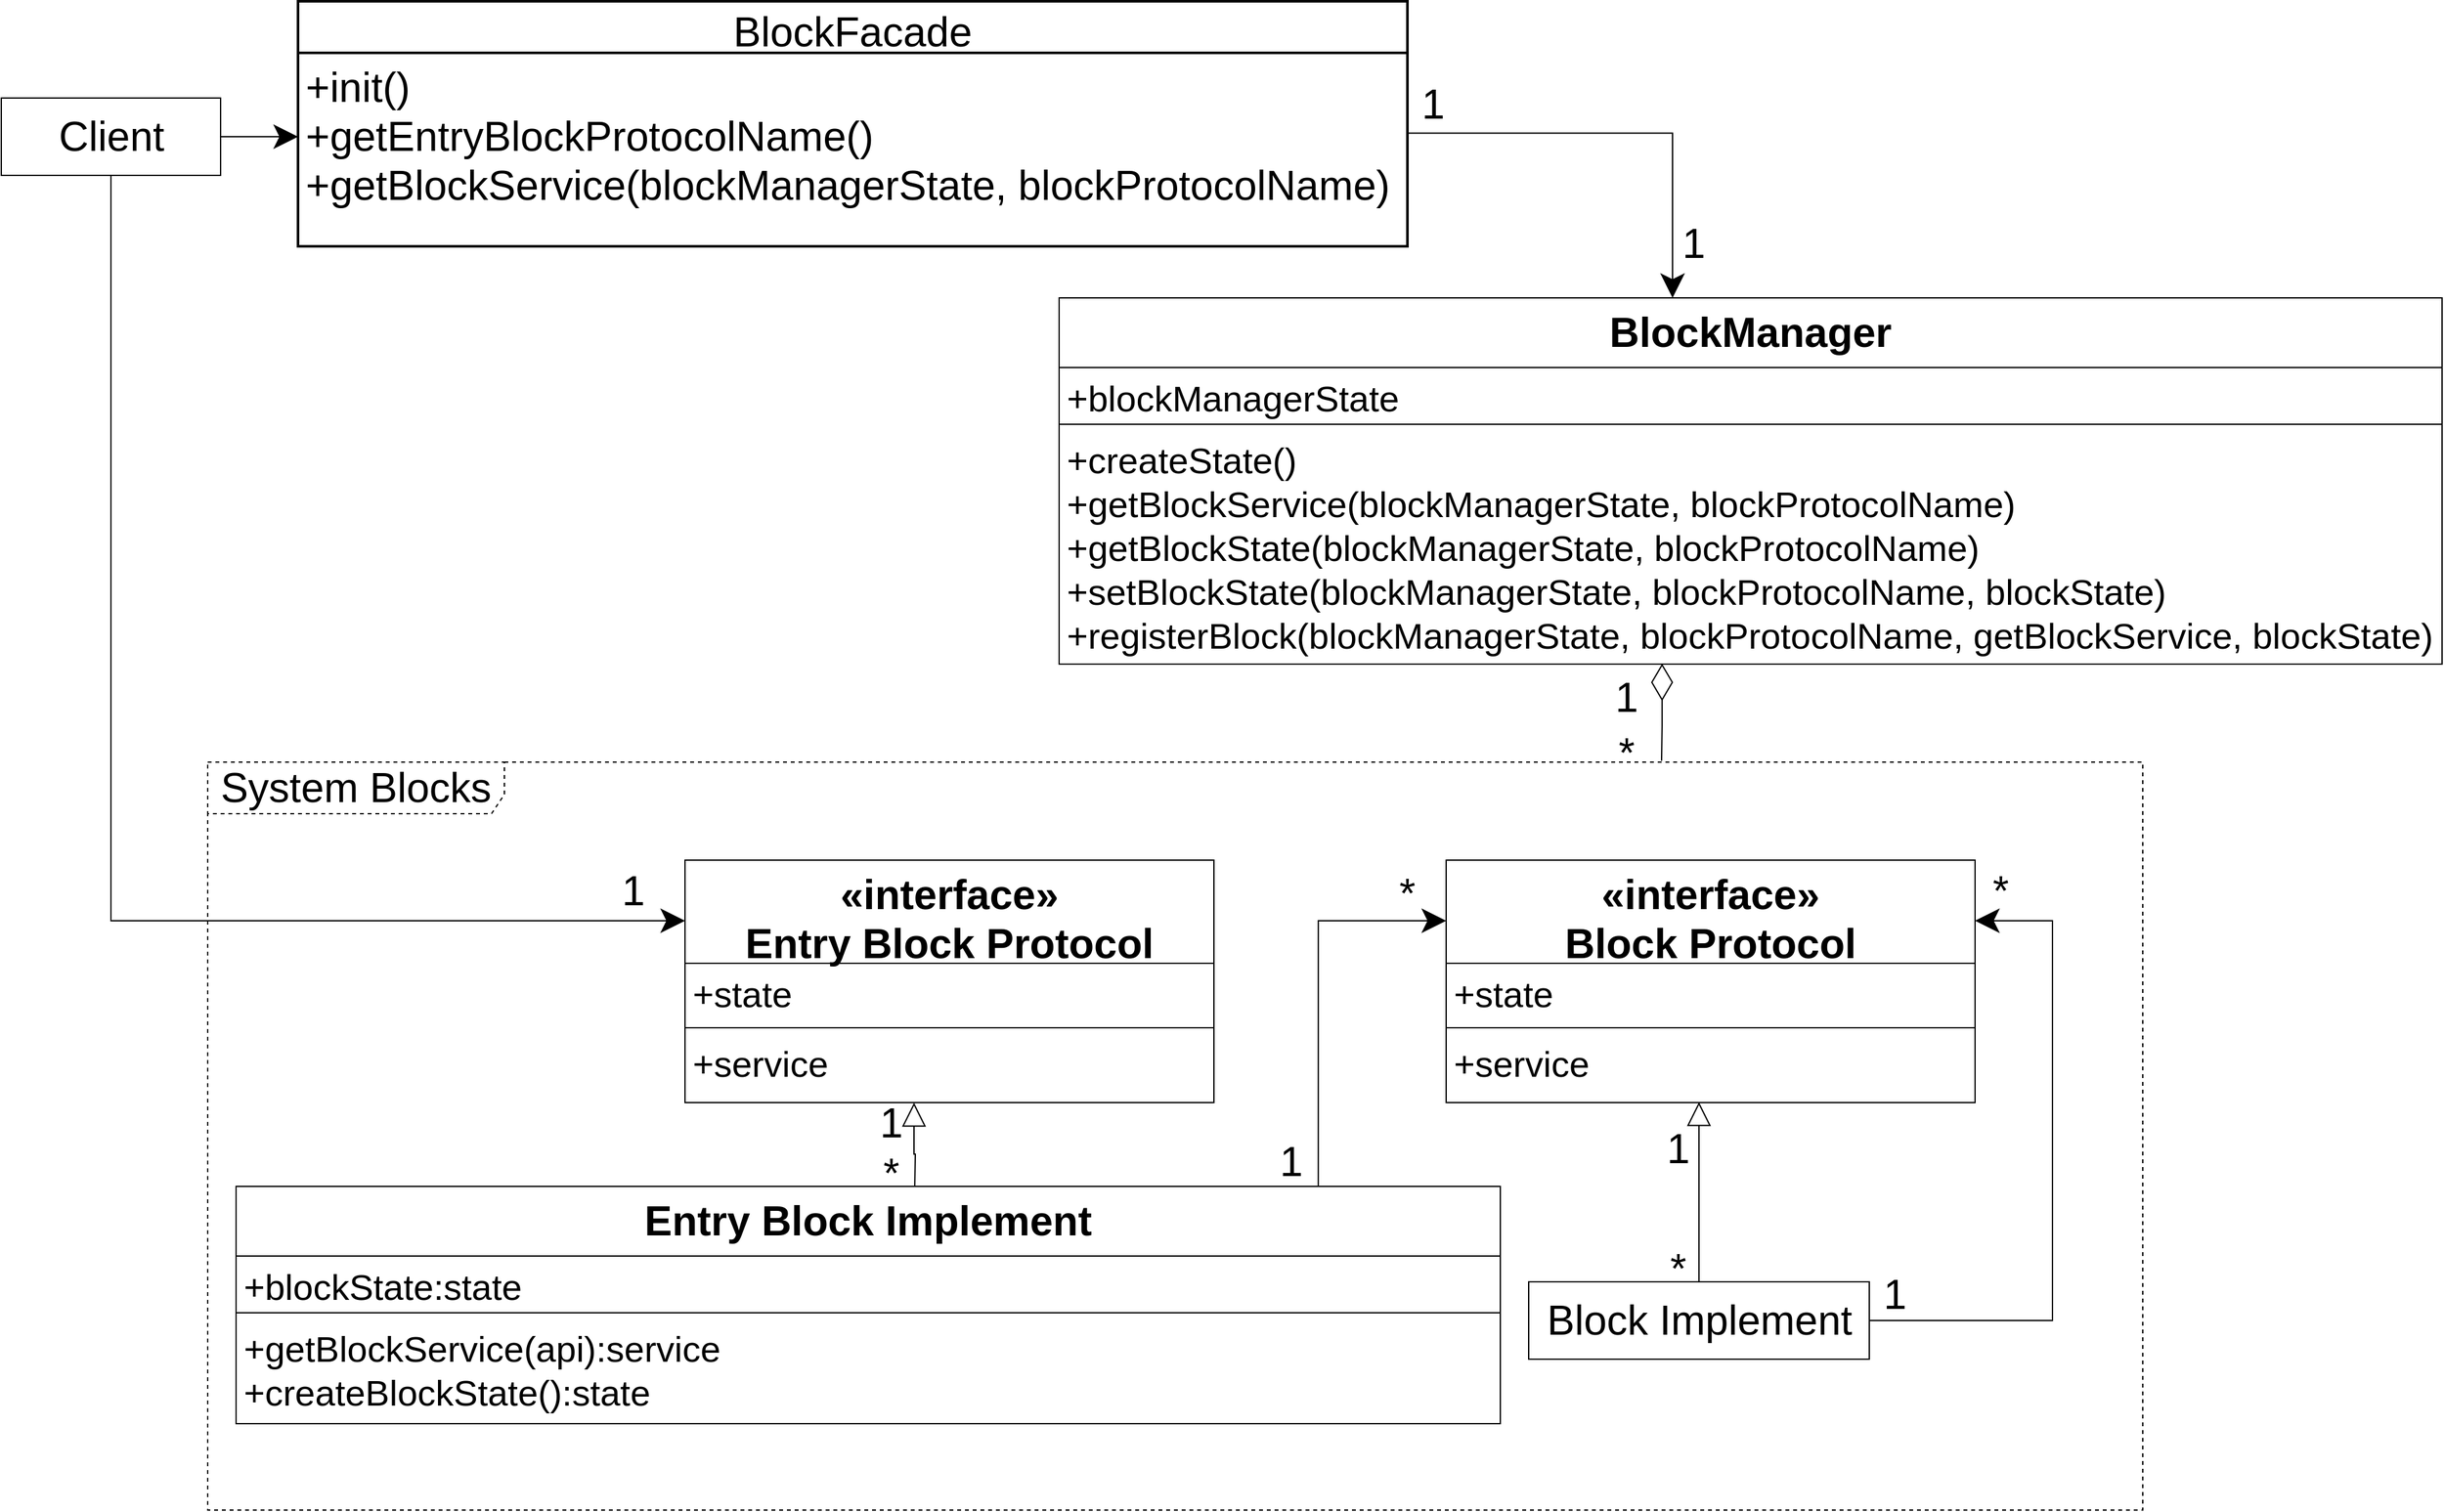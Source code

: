 <mxfile version="14.6.13" type="device"><diagram id="ALCwJFILAu1DAOGFF905" name="第 1 页"><mxGraphModel dx="1016" dy="2589" grid="1" gridSize="10" guides="1" tooltips="1" connect="1" arrows="1" fold="1" page="1" pageScale="1" pageWidth="827" pageHeight="1169" math="0" shadow="0"><root><mxCell id="0"/><mxCell id="1" parent="0"/><mxCell id="eDqrBGI2B5t90ZsEx5oM-7" value="BlockFacade" style="swimlane;childLayout=stackLayout;horizontal=1;startSize=40;horizontalStack=0;rounded=0;fontSize=32;fontStyle=0;strokeWidth=2;resizeParent=0;resizeLast=1;shadow=0;dashed=0;align=center;" parent="1" vertex="1"><mxGeometry x="1120" y="-440" width="860" height="190" as="geometry"/></mxCell><mxCell id="eDqrBGI2B5t90ZsEx5oM-8" value="+init()&#10;+getEntryBlockProtocolName()&#10;+getBlockService(blockManagerState, blockProtocolName)&#10;" style="align=left;strokeColor=none;fillColor=none;spacingLeft=4;fontSize=32;verticalAlign=top;resizable=0;rotatable=0;part=1;" parent="eDqrBGI2B5t90ZsEx5oM-7" vertex="1"><mxGeometry y="40" width="860" height="150" as="geometry"/></mxCell><mxCell id="I42KeyaohWRokgYNXEUM-45" value="&lt;font style=&quot;font-size: 32px&quot;&gt;System Blocks&lt;/font&gt;" style="shape=umlFrame;whiteSpace=wrap;html=1;width=230;height=40;fontSize=32;dashed=1;" parent="1" vertex="1"><mxGeometry x="1050" y="150" width="1500" height="580" as="geometry"/></mxCell><mxCell id="I42KeyaohWRokgYNXEUM-46" style="edgeStyle=orthogonalEdgeStyle;rounded=0;orthogonalLoop=1;jettySize=auto;html=1;startSize=16;endSize=16;" parent="1" source="I42KeyaohWRokgYNXEUM-48" edge="1"><mxGeometry relative="1" as="geometry"><mxPoint x="1120" y="-335" as="targetPoint"/></mxGeometry></mxCell><mxCell id="I42KeyaohWRokgYNXEUM-47" style="edgeStyle=orthogonalEdgeStyle;rounded=0;orthogonalLoop=1;jettySize=auto;html=1;entryX=0;entryY=0.25;entryDx=0;entryDy=0;endArrow=classic;endFill=1;startSize=16;endSize=16;exitX=0.5;exitY=1;exitDx=0;exitDy=0;" parent="1" source="I42KeyaohWRokgYNXEUM-48" target="AiDZwDw80f55YeFL4QnL-1" edge="1"><mxGeometry relative="1" as="geometry"><mxPoint x="1410" y="345" as="targetPoint"/></mxGeometry></mxCell><mxCell id="I42KeyaohWRokgYNXEUM-48" value="Client" style="html=1;fontSize=32;" parent="1" vertex="1"><mxGeometry x="890" y="-365.0" width="170" height="60" as="geometry"/></mxCell><mxCell id="I42KeyaohWRokgYNXEUM-49" style="edgeStyle=orthogonalEdgeStyle;rounded=0;orthogonalLoop=1;jettySize=auto;html=1;entryX=0.433;entryY=1.002;entryDx=0;entryDy=0;endArrow=block;endFill=0;endSize=16;startSize=16;entryPerimeter=0;" parent="1" target="AiDZwDw80f55YeFL4QnL-4" edge="1"><mxGeometry relative="1" as="geometry"><mxPoint x="1595" y="420" as="targetPoint"/><mxPoint x="1598" y="484" as="sourcePoint"/></mxGeometry></mxCell><mxCell id="I42KeyaohWRokgYNXEUM-50" style="edgeStyle=orthogonalEdgeStyle;rounded=0;orthogonalLoop=1;jettySize=auto;html=1;entryX=0;entryY=0.25;entryDx=0;entryDy=0;fontSize=32;endArrow=classic;endFill=1;endSize=16;startSize=16;exitX=0.856;exitY=0.004;exitDx=0;exitDy=0;exitPerimeter=0;" parent="1" source="AiDZwDw80f55YeFL4QnL-10" target="AiDZwDw80f55YeFL4QnL-5" edge="1"><mxGeometry relative="1" as="geometry"><mxPoint x="1910" y="470" as="sourcePoint"/><mxPoint x="2021" y="345" as="targetPoint"/><Array as="points"><mxPoint x="1911" y="273"/></Array></mxGeometry></mxCell><mxCell id="I42KeyaohWRokgYNXEUM-57" style="edgeStyle=orthogonalEdgeStyle;rounded=0;orthogonalLoop=1;jettySize=auto;html=1;fontSize=32;endArrow=block;endFill=0;endSize=16;startSize=16;entryX=0.478;entryY=0.993;entryDx=0;entryDy=0;entryPerimeter=0;" parent="1" source="I42KeyaohWRokgYNXEUM-60" target="AiDZwDw80f55YeFL4QnL-8" edge="1"><mxGeometry relative="1" as="geometry"><mxPoint x="2206" y="410" as="targetPoint"/></mxGeometry></mxCell><mxCell id="I42KeyaohWRokgYNXEUM-82" style="edgeStyle=orthogonalEdgeStyle;rounded=0;orthogonalLoop=1;jettySize=auto;html=1;entryX=1;entryY=0.25;entryDx=0;entryDy=0;endSize=16;exitX=1;exitY=0.5;exitDx=0;exitDy=0;" parent="1" source="I42KeyaohWRokgYNXEUM-60" target="AiDZwDw80f55YeFL4QnL-5" edge="1"><mxGeometry relative="1" as="geometry"><Array as="points"><mxPoint x="2480" y="583"/><mxPoint x="2480" y="273"/></Array><mxPoint x="2391" y="345" as="targetPoint"/></mxGeometry></mxCell><mxCell id="I42KeyaohWRokgYNXEUM-60" value="Block Implement" style="html=1;fontSize=32;" parent="1" vertex="1"><mxGeometry x="2074" y="553" width="264" height="60" as="geometry"/></mxCell><mxCell id="I42KeyaohWRokgYNXEUM-78" style="edgeStyle=orthogonalEdgeStyle;rounded=0;orthogonalLoop=1;jettySize=auto;html=1;exitX=1;exitY=0.5;exitDx=0;exitDy=0;endSize=16;startSize=16;" parent="1" edge="1"><mxGeometry relative="1" as="geometry"><mxPoint x="1905.5" y="-335" as="sourcePoint"/></mxGeometry></mxCell><mxCell id="I42KeyaohWRokgYNXEUM-81" style="edgeStyle=orthogonalEdgeStyle;rounded=0;orthogonalLoop=1;jettySize=auto;html=1;endSize=26;startSize=26;endArrow=none;endFill=0;startArrow=diamondThin;startFill=0;exitX=0.436;exitY=0.998;exitDx=0;exitDy=0;exitPerimeter=0;" parent="1" source="uzgT7SWI9I4xXeIyc9Wi-4" edge="1"><mxGeometry relative="1" as="geometry"><mxPoint x="2177" y="149" as="targetPoint"/><mxPoint x="2177.079" y="40.156" as="sourcePoint"/></mxGeometry></mxCell><mxCell id="I42KeyaohWRokgYNXEUM-83" value="&lt;font style=&quot;font-size: 32px&quot;&gt;1&lt;/font&gt;" style="text;html=1;strokeColor=none;fillColor=none;align=center;verticalAlign=middle;whiteSpace=wrap;rounded=0;" parent="1" vertex="1"><mxGeometry x="2130" y="90" width="40" height="20" as="geometry"/></mxCell><mxCell id="I42KeyaohWRokgYNXEUM-84" value="&lt;font style=&quot;font-size: 32px&quot;&gt;*&lt;/font&gt;" style="text;html=1;strokeColor=none;fillColor=none;align=center;verticalAlign=middle;whiteSpace=wrap;rounded=0;" parent="1" vertex="1"><mxGeometry x="2130" y="133" width="40" height="20" as="geometry"/></mxCell><mxCell id="I42KeyaohWRokgYNXEUM-85" value="&lt;font style=&quot;font-size: 32px&quot;&gt;1&lt;/font&gt;" style="text;html=1;strokeColor=none;fillColor=none;align=center;verticalAlign=middle;whiteSpace=wrap;rounded=0;" parent="1" vertex="1"><mxGeometry x="1980" y="-370" width="40" height="20" as="geometry"/></mxCell><mxCell id="I42KeyaohWRokgYNXEUM-86" value="&lt;font style=&quot;font-size: 32px&quot;&gt;1&lt;/font&gt;" style="text;html=1;strokeColor=none;fillColor=none;align=center;verticalAlign=middle;whiteSpace=wrap;rounded=0;" parent="1" vertex="1"><mxGeometry x="2182" y="-262" width="40" height="20" as="geometry"/></mxCell><mxCell id="I42KeyaohWRokgYNXEUM-87" value="&lt;font style=&quot;font-size: 32px&quot;&gt;1&lt;/font&gt;" style="text;html=1;strokeColor=none;fillColor=none;align=center;verticalAlign=middle;whiteSpace=wrap;rounded=0;" parent="1" vertex="1"><mxGeometry x="1360" y="240" width="40" height="20" as="geometry"/></mxCell><mxCell id="I42KeyaohWRokgYNXEUM-88" value="&lt;font style=&quot;font-size: 32px&quot;&gt;1&lt;/font&gt;" style="text;html=1;strokeColor=none;fillColor=none;align=center;verticalAlign=middle;whiteSpace=wrap;rounded=0;" parent="1" vertex="1"><mxGeometry x="1870.0" y="450" width="40" height="20" as="geometry"/></mxCell><mxCell id="I42KeyaohWRokgYNXEUM-89" value="&lt;font style=&quot;font-size: 32px&quot;&gt;*&lt;/font&gt;" style="text;html=1;strokeColor=none;fillColor=none;align=center;verticalAlign=middle;whiteSpace=wrap;rounded=0;" parent="1" vertex="1"><mxGeometry x="1960.0" y="242" width="40" height="20" as="geometry"/></mxCell><mxCell id="I42KeyaohWRokgYNXEUM-90" value="&lt;font style=&quot;font-size: 32px&quot;&gt;1&lt;/font&gt;" style="text;html=1;strokeColor=none;fillColor=none;align=center;verticalAlign=middle;whiteSpace=wrap;rounded=0;" parent="1" vertex="1"><mxGeometry x="2338.0" y="553" width="40" height="20" as="geometry"/></mxCell><mxCell id="I42KeyaohWRokgYNXEUM-91" value="&lt;font style=&quot;font-size: 32px&quot;&gt;*&lt;/font&gt;" style="text;html=1;strokeColor=none;fillColor=none;align=center;verticalAlign=middle;whiteSpace=wrap;rounded=0;" parent="1" vertex="1"><mxGeometry x="2420.0" y="240" width="40" height="20" as="geometry"/></mxCell><mxCell id="eDqrBGI2B5t90ZsEx5oM-9" style="edgeStyle=orthogonalEdgeStyle;rounded=0;orthogonalLoop=1;jettySize=auto;html=1;entryX=0.5;entryY=0;entryDx=0;entryDy=0;exitX=0.999;exitY=0.415;exitDx=0;exitDy=0;exitPerimeter=0;endSize=16;startSize=16;" parent="1" source="eDqrBGI2B5t90ZsEx5oM-8" edge="1"><mxGeometry relative="1" as="geometry"><Array as="points"><mxPoint x="2186" y="-338"/></Array><mxPoint x="2185.5" y="-210" as="targetPoint"/></mxGeometry></mxCell><mxCell id="AiDZwDw80f55YeFL4QnL-1" value="«interface»&#10;Entry Block Protocol" style="swimlane;fontStyle=1;align=center;verticalAlign=top;childLayout=stackLayout;horizontal=1;startSize=80;horizontalStack=0;resizeParent=1;resizeParentMax=0;resizeLast=0;collapsible=1;marginBottom=0;fontSize=32;" parent="1" vertex="1"><mxGeometry x="1420" y="226" width="410" height="188" as="geometry"/></mxCell><mxCell id="AiDZwDw80f55YeFL4QnL-2" value="+state" style="text;strokeColor=none;fillColor=none;align=left;verticalAlign=top;spacingLeft=4;spacingRight=4;overflow=hidden;rotatable=0;points=[[0,0.5],[1,0.5]];portConstraint=eastwest;fontSize=28;" parent="AiDZwDw80f55YeFL4QnL-1" vertex="1"><mxGeometry y="80" width="410" height="46" as="geometry"/></mxCell><mxCell id="AiDZwDw80f55YeFL4QnL-3" value="" style="line;strokeWidth=1;fillColor=none;align=left;verticalAlign=middle;spacingTop=-1;spacingLeft=3;spacingRight=3;rotatable=0;labelPosition=right;points=[];portConstraint=eastwest;" parent="AiDZwDw80f55YeFL4QnL-1" vertex="1"><mxGeometry y="126" width="410" height="8" as="geometry"/></mxCell><mxCell id="AiDZwDw80f55YeFL4QnL-4" value="+service" style="text;strokeColor=none;fillColor=none;align=left;verticalAlign=top;spacingLeft=4;spacingRight=4;overflow=hidden;rotatable=0;points=[[0,0.5],[1,0.5]];portConstraint=eastwest;fontSize=28;" parent="AiDZwDw80f55YeFL4QnL-1" vertex="1"><mxGeometry y="134" width="410" height="54" as="geometry"/></mxCell><mxCell id="AiDZwDw80f55YeFL4QnL-5" value="«interface»&#10;Block Protocol" style="swimlane;fontStyle=1;align=center;verticalAlign=top;childLayout=stackLayout;horizontal=1;startSize=80;horizontalStack=0;resizeParent=1;resizeParentMax=0;resizeLast=0;collapsible=1;marginBottom=0;fontSize=32;" parent="1" vertex="1"><mxGeometry x="2010" y="226" width="410" height="188" as="geometry"/></mxCell><mxCell id="AiDZwDw80f55YeFL4QnL-6" value="+state" style="text;strokeColor=none;fillColor=none;align=left;verticalAlign=top;spacingLeft=4;spacingRight=4;overflow=hidden;rotatable=0;points=[[0,0.5],[1,0.5]];portConstraint=eastwest;fontSize=28;" parent="AiDZwDw80f55YeFL4QnL-5" vertex="1"><mxGeometry y="80" width="410" height="46" as="geometry"/></mxCell><mxCell id="AiDZwDw80f55YeFL4QnL-7" value="" style="line;strokeWidth=1;fillColor=none;align=left;verticalAlign=middle;spacingTop=-1;spacingLeft=3;spacingRight=3;rotatable=0;labelPosition=right;points=[];portConstraint=eastwest;" parent="AiDZwDw80f55YeFL4QnL-5" vertex="1"><mxGeometry y="126" width="410" height="8" as="geometry"/></mxCell><mxCell id="AiDZwDw80f55YeFL4QnL-8" value="+service" style="text;strokeColor=none;fillColor=none;align=left;verticalAlign=top;spacingLeft=4;spacingRight=4;overflow=hidden;rotatable=0;points=[[0,0.5],[1,0.5]];portConstraint=eastwest;fontSize=28;" parent="AiDZwDw80f55YeFL4QnL-5" vertex="1"><mxGeometry y="134" width="410" height="54" as="geometry"/></mxCell><mxCell id="AiDZwDw80f55YeFL4QnL-10" value="Entry Block Implement" style="swimlane;fontStyle=1;align=center;verticalAlign=top;childLayout=stackLayout;horizontal=1;startSize=54;horizontalStack=0;resizeParent=1;resizeParentMax=0;resizeLast=0;collapsible=1;marginBottom=0;fontSize=32;" parent="1" vertex="1"><mxGeometry x="1072" y="479" width="980" height="184" as="geometry"/></mxCell><mxCell id="AiDZwDw80f55YeFL4QnL-11" value="+blockState:state" style="text;strokeColor=none;fillColor=none;align=left;verticalAlign=top;spacingLeft=4;spacingRight=4;overflow=hidden;rotatable=0;points=[[0,0.5],[1,0.5]];portConstraint=eastwest;fontSize=28;" parent="AiDZwDw80f55YeFL4QnL-10" vertex="1"><mxGeometry y="54" width="980" height="40" as="geometry"/></mxCell><mxCell id="AiDZwDw80f55YeFL4QnL-12" value="" style="line;strokeWidth=1;fillColor=none;align=left;verticalAlign=middle;spacingTop=-1;spacingLeft=3;spacingRight=3;rotatable=0;labelPosition=right;points=[];portConstraint=eastwest;" parent="AiDZwDw80f55YeFL4QnL-10" vertex="1"><mxGeometry y="94" width="980" height="8" as="geometry"/></mxCell><mxCell id="AiDZwDw80f55YeFL4QnL-13" value="+getBlockService(api):service&#10;+createBlockState():state&#10;" style="text;strokeColor=none;fillColor=none;align=left;verticalAlign=top;spacingLeft=4;spacingRight=4;overflow=hidden;rotatable=0;points=[[0,0.5],[1,0.5]];portConstraint=eastwest;fontSize=28;" parent="AiDZwDw80f55YeFL4QnL-10" vertex="1"><mxGeometry y="102" width="980" height="82" as="geometry"/></mxCell><mxCell id="uzgT7SWI9I4xXeIyc9Wi-1" value="BlockManager" style="swimlane;fontStyle=1;align=center;verticalAlign=top;childLayout=stackLayout;horizontal=1;startSize=54;horizontalStack=0;resizeParent=1;resizeParentMax=0;resizeLast=0;collapsible=1;marginBottom=0;fontSize=32;" parent="1" vertex="1"><mxGeometry x="1710" y="-210" width="1072" height="284" as="geometry"/></mxCell><mxCell id="uzgT7SWI9I4xXeIyc9Wi-2" value="+blockManagerState" style="text;strokeColor=none;fillColor=none;align=left;verticalAlign=top;spacingLeft=4;spacingRight=4;overflow=hidden;rotatable=0;points=[[0,0.5],[1,0.5]];portConstraint=eastwest;fontSize=28;" parent="uzgT7SWI9I4xXeIyc9Wi-1" vertex="1"><mxGeometry y="54" width="1072" height="40" as="geometry"/></mxCell><mxCell id="uzgT7SWI9I4xXeIyc9Wi-3" value="" style="line;strokeWidth=1;fillColor=none;align=left;verticalAlign=middle;spacingTop=-1;spacingLeft=3;spacingRight=3;rotatable=0;labelPosition=right;points=[];portConstraint=eastwest;" parent="uzgT7SWI9I4xXeIyc9Wi-1" vertex="1"><mxGeometry y="94" width="1072" height="8" as="geometry"/></mxCell><mxCell id="uzgT7SWI9I4xXeIyc9Wi-4" value="+createState()&#10;+getBlockService(blockManagerState, blockProtocolName)&#10;+getBlockState(blockManagerState, blockProtocolName)&#10;+setBlockState(blockManagerState, blockProtocolName, blockState)&#10;+registerBlock(blockManagerState, blockProtocolName, getBlockService, blockState)" style="text;strokeColor=none;fillColor=none;align=left;verticalAlign=top;spacingLeft=4;spacingRight=4;overflow=hidden;rotatable=0;points=[[0,0.5],[1,0.5]];portConstraint=eastwest;fontSize=28;" parent="uzgT7SWI9I4xXeIyc9Wi-1" vertex="1"><mxGeometry y="102" width="1072" height="182" as="geometry"/></mxCell><mxCell id="uzgT7SWI9I4xXeIyc9Wi-5" value="&lt;font style=&quot;font-size: 32px&quot;&gt;*&lt;/font&gt;" style="text;html=1;strokeColor=none;fillColor=none;align=center;verticalAlign=middle;whiteSpace=wrap;rounded=0;" parent="1" vertex="1"><mxGeometry x="1560.0" y="459" width="40" height="20" as="geometry"/></mxCell><mxCell id="uzgT7SWI9I4xXeIyc9Wi-6" value="&lt;font style=&quot;font-size: 32px&quot;&gt;1&lt;/font&gt;" style="text;html=1;strokeColor=none;fillColor=none;align=center;verticalAlign=middle;whiteSpace=wrap;rounded=0;" parent="1" vertex="1"><mxGeometry x="1560.0" y="420" width="40" height="20" as="geometry"/></mxCell><mxCell id="uzgT7SWI9I4xXeIyc9Wi-7" value="&lt;font style=&quot;font-size: 32px&quot;&gt;*&lt;/font&gt;" style="text;html=1;strokeColor=none;fillColor=none;align=center;verticalAlign=middle;whiteSpace=wrap;rounded=0;" parent="1" vertex="1"><mxGeometry x="2170.0" y="533" width="40" height="20" as="geometry"/></mxCell><mxCell id="uzgT7SWI9I4xXeIyc9Wi-8" value="&lt;font style=&quot;font-size: 32px&quot;&gt;1&lt;/font&gt;" style="text;html=1;strokeColor=none;fillColor=none;align=center;verticalAlign=middle;whiteSpace=wrap;rounded=0;" parent="1" vertex="1"><mxGeometry x="2170.0" y="440" width="40" height="20" as="geometry"/></mxCell></root></mxGraphModel></diagram></mxfile>